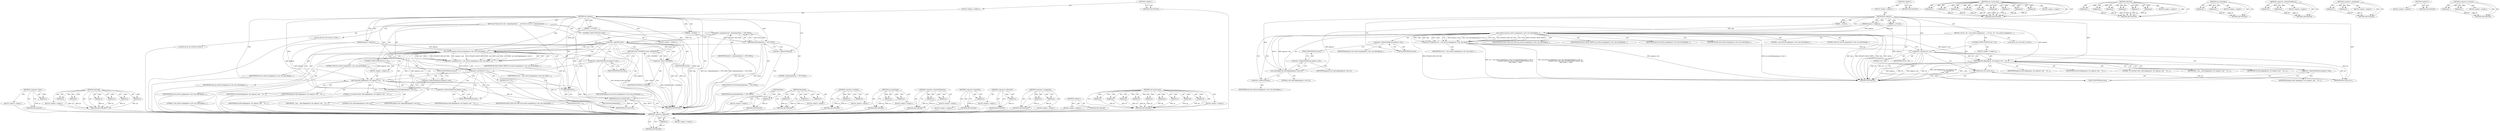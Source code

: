 digraph "usb_control_msg" {
vulnerable_101 [label=<(METHOD,&lt;operator&gt;.addressOf)>];
vulnerable_102 [label=<(PARAM,p1)>];
vulnerable_103 [label=<(BLOCK,&lt;empty&gt;,&lt;empty&gt;)>];
vulnerable_104 [label=<(METHOD_RETURN,ANY)>];
vulnerable_6 [label=<(METHOD,&lt;global&gt;)<SUB>1</SUB>>];
vulnerable_7 [label=<(BLOCK,&lt;empty&gt;,&lt;empty&gt;)<SUB>1</SUB>>];
vulnerable_8 [label=<(METHOD,set_register)<SUB>1</SUB>>];
vulnerable_9 [label=<(PARAM,pegasus_t *pegasus)<SUB>1</SUB>>];
vulnerable_10 [label=<(PARAM,__u16 indx)<SUB>1</SUB>>];
vulnerable_11 [label=<(PARAM,__u8 data)<SUB>1</SUB>>];
vulnerable_12 [label=<(BLOCK,{
 	int ret;
 
 	ret = usb_control_msg(pegasus-...,{
 	int ret;
 
 	ret = usb_control_msg(pegasus-...)<SUB>2</SUB>>];
vulnerable_13 [label="<(LOCAL,int ret: int)<SUB>3</SUB>>"];
vulnerable_14 [label=<(&lt;operator&gt;.assignment,ret = usb_control_msg(pegasus-&gt;usb, usb_sndctrl...)<SUB>5</SUB>>];
vulnerable_15 [label=<(IDENTIFIER,ret,ret = usb_control_msg(pegasus-&gt;usb, usb_sndctrl...)<SUB>5</SUB>>];
vulnerable_16 [label=<(usb_control_msg,usb_control_msg(pegasus-&gt;usb, usb_sndctrlpipe(p...)<SUB>5</SUB>>];
vulnerable_17 [label=<(&lt;operator&gt;.indirectFieldAccess,pegasus-&gt;usb)<SUB>5</SUB>>];
vulnerable_18 [label=<(IDENTIFIER,pegasus,usb_control_msg(pegasus-&gt;usb, usb_sndctrlpipe(p...)<SUB>5</SUB>>];
vulnerable_19 [label=<(FIELD_IDENTIFIER,usb,usb)<SUB>5</SUB>>];
vulnerable_20 [label=<(usb_sndctrlpipe,usb_sndctrlpipe(pegasus-&gt;usb, 0))<SUB>5</SUB>>];
vulnerable_21 [label=<(&lt;operator&gt;.indirectFieldAccess,pegasus-&gt;usb)<SUB>5</SUB>>];
vulnerable_22 [label=<(IDENTIFIER,pegasus,usb_sndctrlpipe(pegasus-&gt;usb, 0))<SUB>5</SUB>>];
vulnerable_23 [label=<(FIELD_IDENTIFIER,usb,usb)<SUB>5</SUB>>];
vulnerable_24 [label=<(LITERAL,0,usb_sndctrlpipe(pegasus-&gt;usb, 0))<SUB>5</SUB>>];
vulnerable_25 [label=<(IDENTIFIER,PEGASUS_REQ_SET_REG,usb_control_msg(pegasus-&gt;usb, usb_sndctrlpipe(p...)<SUB>6</SUB>>];
vulnerable_26 [label=<(IDENTIFIER,PEGASUS_REQT_WRITE,usb_control_msg(pegasus-&gt;usb, usb_sndctrlpipe(p...)<SUB>6</SUB>>];
vulnerable_27 [label=<(IDENTIFIER,data,usb_control_msg(pegasus-&gt;usb, usb_sndctrlpipe(p...)<SUB>6</SUB>>];
vulnerable_28 [label=<(IDENTIFIER,indx,usb_control_msg(pegasus-&gt;usb, usb_sndctrlpipe(p...)<SUB>7</SUB>>];
vulnerable_29 [label=<(&lt;operator&gt;.addressOf,&amp;data)<SUB>7</SUB>>];
vulnerable_30 [label=<(IDENTIFIER,data,usb_control_msg(pegasus-&gt;usb, usb_sndctrlpipe(p...)<SUB>7</SUB>>];
vulnerable_31 [label=<(LITERAL,1,usb_control_msg(pegasus-&gt;usb, usb_sndctrlpipe(p...)<SUB>7</SUB>>];
vulnerable_32 [label=<(LITERAL,1000,usb_control_msg(pegasus-&gt;usb, usb_sndctrlpipe(p...)<SUB>7</SUB>>];
vulnerable_33 [label=<(CONTROL_STRUCTURE,IF,if (ret &lt; 0))<SUB>8</SUB>>];
vulnerable_34 [label=<(&lt;operator&gt;.lessThan,ret &lt; 0)<SUB>8</SUB>>];
vulnerable_35 [label=<(IDENTIFIER,ret,ret &lt; 0)<SUB>8</SUB>>];
vulnerable_36 [label=<(LITERAL,0,ret &lt; 0)<SUB>8</SUB>>];
vulnerable_37 [label=<(BLOCK,&lt;empty&gt;,&lt;empty&gt;)<SUB>9</SUB>>];
vulnerable_38 [label=<(netif_dbg,netif_dbg(pegasus, drv, pegasus-&gt;net,
 			  &quot;%s...)<SUB>9</SUB>>];
vulnerable_39 [label=<(IDENTIFIER,pegasus,netif_dbg(pegasus, drv, pegasus-&gt;net,
 			  &quot;%s...)<SUB>9</SUB>>];
vulnerable_40 [label=<(IDENTIFIER,drv,netif_dbg(pegasus, drv, pegasus-&gt;net,
 			  &quot;%s...)<SUB>9</SUB>>];
vulnerable_41 [label=<(&lt;operator&gt;.indirectFieldAccess,pegasus-&gt;net)<SUB>9</SUB>>];
vulnerable_42 [label=<(IDENTIFIER,pegasus,netif_dbg(pegasus, drv, pegasus-&gt;net,
 			  &quot;%s...)<SUB>9</SUB>>];
vulnerable_43 [label=<(FIELD_IDENTIFIER,net,net)<SUB>9</SUB>>];
vulnerable_44 [label=<(LITERAL,&quot;%s returned %d\n&quot;,netif_dbg(pegasus, drv, pegasus-&gt;net,
 			  &quot;%s...)<SUB>10</SUB>>];
vulnerable_45 [label=<(IDENTIFIER,__func__,netif_dbg(pegasus, drv, pegasus-&gt;net,
 			  &quot;%s...)<SUB>10</SUB>>];
vulnerable_46 [label=<(IDENTIFIER,ret,netif_dbg(pegasus, drv, pegasus-&gt;net,
 			  &quot;%s...)<SUB>10</SUB>>];
vulnerable_47 [label=<(RETURN,return ret;,return ret;)<SUB>11</SUB>>];
vulnerable_48 [label=<(IDENTIFIER,ret,return ret;)<SUB>11</SUB>>];
vulnerable_49 [label=<(METHOD_RETURN,int)<SUB>1</SUB>>];
vulnerable_51 [label=<(METHOD_RETURN,ANY)<SUB>1</SUB>>];
vulnerable_79 [label=<(METHOD,usb_control_msg)>];
vulnerable_80 [label=<(PARAM,p1)>];
vulnerable_81 [label=<(PARAM,p2)>];
vulnerable_82 [label=<(PARAM,p3)>];
vulnerable_83 [label=<(PARAM,p4)>];
vulnerable_84 [label=<(PARAM,p5)>];
vulnerable_85 [label=<(PARAM,p6)>];
vulnerable_86 [label=<(PARAM,p7)>];
vulnerable_87 [label=<(PARAM,p8)>];
vulnerable_88 [label=<(PARAM,p9)>];
vulnerable_89 [label=<(BLOCK,&lt;empty&gt;,&lt;empty&gt;)>];
vulnerable_90 [label=<(METHOD_RETURN,ANY)>];
vulnerable_110 [label=<(METHOD,netif_dbg)>];
vulnerable_111 [label=<(PARAM,p1)>];
vulnerable_112 [label=<(PARAM,p2)>];
vulnerable_113 [label=<(PARAM,p3)>];
vulnerable_114 [label=<(PARAM,p4)>];
vulnerable_115 [label=<(PARAM,p5)>];
vulnerable_116 [label=<(PARAM,p6)>];
vulnerable_117 [label=<(BLOCK,&lt;empty&gt;,&lt;empty&gt;)>];
vulnerable_118 [label=<(METHOD_RETURN,ANY)>];
vulnerable_96 [label=<(METHOD,usb_sndctrlpipe)>];
vulnerable_97 [label=<(PARAM,p1)>];
vulnerable_98 [label=<(PARAM,p2)>];
vulnerable_99 [label=<(BLOCK,&lt;empty&gt;,&lt;empty&gt;)>];
vulnerable_100 [label=<(METHOD_RETURN,ANY)>];
vulnerable_91 [label=<(METHOD,&lt;operator&gt;.indirectFieldAccess)>];
vulnerable_92 [label=<(PARAM,p1)>];
vulnerable_93 [label=<(PARAM,p2)>];
vulnerable_94 [label=<(BLOCK,&lt;empty&gt;,&lt;empty&gt;)>];
vulnerable_95 [label=<(METHOD_RETURN,ANY)>];
vulnerable_74 [label=<(METHOD,&lt;operator&gt;.assignment)>];
vulnerable_75 [label=<(PARAM,p1)>];
vulnerable_76 [label=<(PARAM,p2)>];
vulnerable_77 [label=<(BLOCK,&lt;empty&gt;,&lt;empty&gt;)>];
vulnerable_78 [label=<(METHOD_RETURN,ANY)>];
vulnerable_68 [label=<(METHOD,&lt;global&gt;)<SUB>1</SUB>>];
vulnerable_69 [label=<(BLOCK,&lt;empty&gt;,&lt;empty&gt;)>];
vulnerable_70 [label=<(METHOD_RETURN,ANY)>];
vulnerable_105 [label=<(METHOD,&lt;operator&gt;.lessThan)>];
vulnerable_106 [label=<(PARAM,p1)>];
vulnerable_107 [label=<(PARAM,p2)>];
vulnerable_108 [label=<(BLOCK,&lt;empty&gt;,&lt;empty&gt;)>];
vulnerable_109 [label=<(METHOD_RETURN,ANY)>];
fixed_111 [label=<(METHOD,&lt;operator&gt;.minus)>];
fixed_112 [label=<(PARAM,p1)>];
fixed_113 [label=<(BLOCK,&lt;empty&gt;,&lt;empty&gt;)>];
fixed_114 [label=<(METHOD_RETURN,ANY)>];
fixed_142 [label=<(METHOD,netif_dbg)>];
fixed_143 [label=<(PARAM,p1)>];
fixed_144 [label=<(PARAM,p2)>];
fixed_145 [label=<(PARAM,p3)>];
fixed_146 [label=<(PARAM,p4)>];
fixed_147 [label=<(PARAM,p5)>];
fixed_148 [label=<(PARAM,p6)>];
fixed_149 [label=<(BLOCK,&lt;empty&gt;,&lt;empty&gt;)>];
fixed_150 [label=<(METHOD_RETURN,ANY)>];
fixed_6 [label=<(METHOD,&lt;global&gt;)<SUB>1</SUB>>];
fixed_7 [label=<(BLOCK,&lt;empty&gt;,&lt;empty&gt;)<SUB>1</SUB>>];
fixed_8 [label=<(METHOD,set_register)<SUB>1</SUB>>];
fixed_9 [label=<(PARAM,pegasus_t *pegasus)<SUB>1</SUB>>];
fixed_10 [label=<(PARAM,__u16 indx)<SUB>1</SUB>>];
fixed_11 [label=<(PARAM,__u8 data)<SUB>1</SUB>>];
fixed_12 [label=<(BLOCK,{
	u8 *buf;
 	int ret;
 
	buf = kmemdup(&amp;data, ...,{
	u8 *buf;
 	int ret;
 
	buf = kmemdup(&amp;data, ...)<SUB>2</SUB>>];
fixed_13 [label="<(LOCAL,u8* buf: u8*)<SUB>3</SUB>>"];
fixed_14 [label="<(LOCAL,int ret: int)<SUB>4</SUB>>"];
fixed_15 [label=<(&lt;operator&gt;.assignment,buf = kmemdup(&amp;data, 1, GFP_NOIO))<SUB>6</SUB>>];
fixed_16 [label=<(IDENTIFIER,buf,buf = kmemdup(&amp;data, 1, GFP_NOIO))<SUB>6</SUB>>];
fixed_17 [label=<(kmemdup,kmemdup(&amp;data, 1, GFP_NOIO))<SUB>6</SUB>>];
fixed_18 [label=<(&lt;operator&gt;.addressOf,&amp;data)<SUB>6</SUB>>];
fixed_19 [label=<(IDENTIFIER,data,kmemdup(&amp;data, 1, GFP_NOIO))<SUB>6</SUB>>];
fixed_20 [label=<(LITERAL,1,kmemdup(&amp;data, 1, GFP_NOIO))<SUB>6</SUB>>];
fixed_21 [label=<(IDENTIFIER,GFP_NOIO,kmemdup(&amp;data, 1, GFP_NOIO))<SUB>6</SUB>>];
fixed_22 [label=<(CONTROL_STRUCTURE,IF,if (!buf))<SUB>7</SUB>>];
fixed_23 [label=<(&lt;operator&gt;.logicalNot,!buf)<SUB>7</SUB>>];
fixed_24 [label=<(IDENTIFIER,buf,!buf)<SUB>7</SUB>>];
fixed_25 [label=<(BLOCK,&lt;empty&gt;,&lt;empty&gt;)<SUB>8</SUB>>];
fixed_26 [label=<(RETURN,return -ENOMEM;,return -ENOMEM;)<SUB>8</SUB>>];
fixed_27 [label=<(&lt;operator&gt;.minus,-ENOMEM)<SUB>8</SUB>>];
fixed_28 [label=<(IDENTIFIER,ENOMEM,-ENOMEM)<SUB>8</SUB>>];
fixed_29 [label=<(&lt;operator&gt;.assignment,ret = usb_control_msg(pegasus-&gt;usb, usb_sndctrl...)<SUB>10</SUB>>];
fixed_30 [label=<(IDENTIFIER,ret,ret = usb_control_msg(pegasus-&gt;usb, usb_sndctrl...)<SUB>10</SUB>>];
fixed_31 [label=<(usb_control_msg,usb_control_msg(pegasus-&gt;usb, usb_sndctrlpipe(p...)<SUB>10</SUB>>];
fixed_32 [label=<(&lt;operator&gt;.indirectFieldAccess,pegasus-&gt;usb)<SUB>10</SUB>>];
fixed_33 [label=<(IDENTIFIER,pegasus,usb_control_msg(pegasus-&gt;usb, usb_sndctrlpipe(p...)<SUB>10</SUB>>];
fixed_34 [label=<(FIELD_IDENTIFIER,usb,usb)<SUB>10</SUB>>];
fixed_35 [label=<(usb_sndctrlpipe,usb_sndctrlpipe(pegasus-&gt;usb, 0))<SUB>10</SUB>>];
fixed_36 [label=<(&lt;operator&gt;.indirectFieldAccess,pegasus-&gt;usb)<SUB>10</SUB>>];
fixed_37 [label=<(IDENTIFIER,pegasus,usb_sndctrlpipe(pegasus-&gt;usb, 0))<SUB>10</SUB>>];
fixed_38 [label=<(FIELD_IDENTIFIER,usb,usb)<SUB>10</SUB>>];
fixed_39 [label=<(LITERAL,0,usb_sndctrlpipe(pegasus-&gt;usb, 0))<SUB>10</SUB>>];
fixed_40 [label=<(IDENTIFIER,PEGASUS_REQ_SET_REG,usb_control_msg(pegasus-&gt;usb, usb_sndctrlpipe(p...)<SUB>11</SUB>>];
fixed_41 [label=<(IDENTIFIER,PEGASUS_REQT_WRITE,usb_control_msg(pegasus-&gt;usb, usb_sndctrlpipe(p...)<SUB>11</SUB>>];
fixed_42 [label=<(IDENTIFIER,data,usb_control_msg(pegasus-&gt;usb, usb_sndctrlpipe(p...)<SUB>11</SUB>>];
fixed_43 [label=<(IDENTIFIER,indx,usb_control_msg(pegasus-&gt;usb, usb_sndctrlpipe(p...)<SUB>12</SUB>>];
fixed_44 [label=<(IDENTIFIER,buf,usb_control_msg(pegasus-&gt;usb, usb_sndctrlpipe(p...)<SUB>12</SUB>>];
fixed_45 [label=<(LITERAL,1,usb_control_msg(pegasus-&gt;usb, usb_sndctrlpipe(p...)<SUB>12</SUB>>];
fixed_46 [label=<(LITERAL,1000,usb_control_msg(pegasus-&gt;usb, usb_sndctrlpipe(p...)<SUB>12</SUB>>];
fixed_47 [label=<(CONTROL_STRUCTURE,IF,if (ret &lt; 0))<SUB>13</SUB>>];
fixed_48 [label=<(&lt;operator&gt;.lessThan,ret &lt; 0)<SUB>13</SUB>>];
fixed_49 [label=<(IDENTIFIER,ret,ret &lt; 0)<SUB>13</SUB>>];
fixed_50 [label=<(LITERAL,0,ret &lt; 0)<SUB>13</SUB>>];
fixed_51 [label=<(BLOCK,&lt;empty&gt;,&lt;empty&gt;)<SUB>14</SUB>>];
fixed_52 [label=<(netif_dbg,netif_dbg(pegasus, drv, pegasus-&gt;net,
 			  &quot;%s...)<SUB>14</SUB>>];
fixed_53 [label=<(IDENTIFIER,pegasus,netif_dbg(pegasus, drv, pegasus-&gt;net,
 			  &quot;%s...)<SUB>14</SUB>>];
fixed_54 [label=<(IDENTIFIER,drv,netif_dbg(pegasus, drv, pegasus-&gt;net,
 			  &quot;%s...)<SUB>14</SUB>>];
fixed_55 [label=<(&lt;operator&gt;.indirectFieldAccess,pegasus-&gt;net)<SUB>14</SUB>>];
fixed_56 [label=<(IDENTIFIER,pegasus,netif_dbg(pegasus, drv, pegasus-&gt;net,
 			  &quot;%s...)<SUB>14</SUB>>];
fixed_57 [label=<(FIELD_IDENTIFIER,net,net)<SUB>14</SUB>>];
fixed_58 [label=<(LITERAL,&quot;%s returned %d\n&quot;,netif_dbg(pegasus, drv, pegasus-&gt;net,
 			  &quot;%s...)<SUB>15</SUB>>];
fixed_59 [label=<(IDENTIFIER,__func__,netif_dbg(pegasus, drv, pegasus-&gt;net,
 			  &quot;%s...)<SUB>15</SUB>>];
fixed_60 [label=<(IDENTIFIER,ret,netif_dbg(pegasus, drv, pegasus-&gt;net,
 			  &quot;%s...)<SUB>15</SUB>>];
fixed_61 [label=<(kfree,kfree(buf))<SUB>16</SUB>>];
fixed_62 [label=<(IDENTIFIER,buf,kfree(buf))<SUB>16</SUB>>];
fixed_63 [label=<(RETURN,return ret;,return ret;)<SUB>17</SUB>>];
fixed_64 [label=<(IDENTIFIER,ret,return ret;)<SUB>17</SUB>>];
fixed_65 [label=<(METHOD_RETURN,int)<SUB>1</SUB>>];
fixed_67 [label=<(METHOD_RETURN,ANY)<SUB>1</SUB>>];
fixed_151 [label=<(METHOD,kfree)>];
fixed_152 [label=<(PARAM,p1)>];
fixed_153 [label=<(BLOCK,&lt;empty&gt;,&lt;empty&gt;)>];
fixed_154 [label=<(METHOD_RETURN,ANY)>];
fixed_97 [label=<(METHOD,kmemdup)>];
fixed_98 [label=<(PARAM,p1)>];
fixed_99 [label=<(PARAM,p2)>];
fixed_100 [label=<(PARAM,p3)>];
fixed_101 [label=<(BLOCK,&lt;empty&gt;,&lt;empty&gt;)>];
fixed_102 [label=<(METHOD_RETURN,ANY)>];
fixed_137 [label=<(METHOD,&lt;operator&gt;.lessThan)>];
fixed_138 [label=<(PARAM,p1)>];
fixed_139 [label=<(PARAM,p2)>];
fixed_140 [label=<(BLOCK,&lt;empty&gt;,&lt;empty&gt;)>];
fixed_141 [label=<(METHOD_RETURN,ANY)>];
fixed_132 [label=<(METHOD,usb_sndctrlpipe)>];
fixed_133 [label=<(PARAM,p1)>];
fixed_134 [label=<(PARAM,p2)>];
fixed_135 [label=<(BLOCK,&lt;empty&gt;,&lt;empty&gt;)>];
fixed_136 [label=<(METHOD_RETURN,ANY)>];
fixed_127 [label=<(METHOD,&lt;operator&gt;.indirectFieldAccess)>];
fixed_128 [label=<(PARAM,p1)>];
fixed_129 [label=<(PARAM,p2)>];
fixed_130 [label=<(BLOCK,&lt;empty&gt;,&lt;empty&gt;)>];
fixed_131 [label=<(METHOD_RETURN,ANY)>];
fixed_107 [label=<(METHOD,&lt;operator&gt;.logicalNot)>];
fixed_108 [label=<(PARAM,p1)>];
fixed_109 [label=<(BLOCK,&lt;empty&gt;,&lt;empty&gt;)>];
fixed_110 [label=<(METHOD_RETURN,ANY)>];
fixed_103 [label=<(METHOD,&lt;operator&gt;.addressOf)>];
fixed_104 [label=<(PARAM,p1)>];
fixed_105 [label=<(BLOCK,&lt;empty&gt;,&lt;empty&gt;)>];
fixed_106 [label=<(METHOD_RETURN,ANY)>];
fixed_92 [label=<(METHOD,&lt;operator&gt;.assignment)>];
fixed_93 [label=<(PARAM,p1)>];
fixed_94 [label=<(PARAM,p2)>];
fixed_95 [label=<(BLOCK,&lt;empty&gt;,&lt;empty&gt;)>];
fixed_96 [label=<(METHOD_RETURN,ANY)>];
fixed_86 [label=<(METHOD,&lt;global&gt;)<SUB>1</SUB>>];
fixed_87 [label=<(BLOCK,&lt;empty&gt;,&lt;empty&gt;)>];
fixed_88 [label=<(METHOD_RETURN,ANY)>];
fixed_115 [label=<(METHOD,usb_control_msg)>];
fixed_116 [label=<(PARAM,p1)>];
fixed_117 [label=<(PARAM,p2)>];
fixed_118 [label=<(PARAM,p3)>];
fixed_119 [label=<(PARAM,p4)>];
fixed_120 [label=<(PARAM,p5)>];
fixed_121 [label=<(PARAM,p6)>];
fixed_122 [label=<(PARAM,p7)>];
fixed_123 [label=<(PARAM,p8)>];
fixed_124 [label=<(PARAM,p9)>];
fixed_125 [label=<(BLOCK,&lt;empty&gt;,&lt;empty&gt;)>];
fixed_126 [label=<(METHOD_RETURN,ANY)>];
vulnerable_101 -> vulnerable_102  [key=0, label="AST: "];
vulnerable_101 -> vulnerable_102  [key=1, label="DDG: "];
vulnerable_101 -> vulnerable_103  [key=0, label="AST: "];
vulnerable_101 -> vulnerable_104  [key=0, label="AST: "];
vulnerable_101 -> vulnerable_104  [key=1, label="CFG: "];
vulnerable_102 -> vulnerable_104  [key=0, label="DDG: p1"];
vulnerable_6 -> vulnerable_7  [key=0, label="AST: "];
vulnerable_6 -> vulnerable_51  [key=0, label="AST: "];
vulnerable_6 -> vulnerable_51  [key=1, label="CFG: "];
vulnerable_7 -> vulnerable_8  [key=0, label="AST: "];
vulnerable_8 -> vulnerable_9  [key=0, label="AST: "];
vulnerable_8 -> vulnerable_9  [key=1, label="DDG: "];
vulnerable_8 -> vulnerable_10  [key=0, label="AST: "];
vulnerable_8 -> vulnerable_10  [key=1, label="DDG: "];
vulnerable_8 -> vulnerable_11  [key=0, label="AST: "];
vulnerable_8 -> vulnerable_11  [key=1, label="DDG: "];
vulnerable_8 -> vulnerable_12  [key=0, label="AST: "];
vulnerable_8 -> vulnerable_49  [key=0, label="AST: "];
vulnerable_8 -> vulnerable_19  [key=0, label="CFG: "];
vulnerable_8 -> vulnerable_48  [key=0, label="DDG: "];
vulnerable_8 -> vulnerable_16  [key=0, label="DDG: "];
vulnerable_8 -> vulnerable_34  [key=0, label="DDG: "];
vulnerable_8 -> vulnerable_20  [key=0, label="DDG: "];
vulnerable_8 -> vulnerable_38  [key=0, label="DDG: "];
vulnerable_9 -> vulnerable_49  [key=0, label="DDG: pegasus"];
vulnerable_9 -> vulnerable_16  [key=0, label="DDG: pegasus"];
vulnerable_9 -> vulnerable_20  [key=0, label="DDG: pegasus"];
vulnerable_9 -> vulnerable_38  [key=0, label="DDG: pegasus"];
vulnerable_10 -> vulnerable_16  [key=0, label="DDG: indx"];
vulnerable_11 -> vulnerable_16  [key=0, label="DDG: data"];
vulnerable_12 -> vulnerable_13  [key=0, label="AST: "];
vulnerable_12 -> vulnerable_14  [key=0, label="AST: "];
vulnerable_12 -> vulnerable_33  [key=0, label="AST: "];
vulnerable_12 -> vulnerable_47  [key=0, label="AST: "];
vulnerable_14 -> vulnerable_15  [key=0, label="AST: "];
vulnerable_14 -> vulnerable_16  [key=0, label="AST: "];
vulnerable_14 -> vulnerable_34  [key=0, label="CFG: "];
vulnerable_14 -> vulnerable_34  [key=1, label="DDG: ret"];
vulnerable_14 -> vulnerable_49  [key=0, label="DDG: usb_control_msg(pegasus-&gt;usb, usb_sndctrlpipe(pegasus-&gt;usb, 0),
 			      PEGASUS_REQ_SET_REG, PEGASUS_REQT_WRITE, data,
			      indx, &amp;data, 1, 1000)"];
vulnerable_14 -> vulnerable_49  [key=1, label="DDG: ret = usb_control_msg(pegasus-&gt;usb, usb_sndctrlpipe(pegasus-&gt;usb, 0),
 			      PEGASUS_REQ_SET_REG, PEGASUS_REQT_WRITE, data,
			      indx, &amp;data, 1, 1000)"];
vulnerable_16 -> vulnerable_17  [key=0, label="AST: "];
vulnerable_16 -> vulnerable_20  [key=0, label="AST: "];
vulnerable_16 -> vulnerable_25  [key=0, label="AST: "];
vulnerable_16 -> vulnerable_26  [key=0, label="AST: "];
vulnerable_16 -> vulnerable_27  [key=0, label="AST: "];
vulnerable_16 -> vulnerable_28  [key=0, label="AST: "];
vulnerable_16 -> vulnerable_29  [key=0, label="AST: "];
vulnerable_16 -> vulnerable_31  [key=0, label="AST: "];
vulnerable_16 -> vulnerable_32  [key=0, label="AST: "];
vulnerable_16 -> vulnerable_14  [key=0, label="CFG: "];
vulnerable_16 -> vulnerable_14  [key=1, label="DDG: pegasus-&gt;usb"];
vulnerable_16 -> vulnerable_14  [key=2, label="DDG: usb_sndctrlpipe(pegasus-&gt;usb, 0)"];
vulnerable_16 -> vulnerable_14  [key=3, label="DDG: data"];
vulnerable_16 -> vulnerable_14  [key=4, label="DDG: PEGASUS_REQ_SET_REG"];
vulnerable_16 -> vulnerable_14  [key=5, label="DDG: &amp;data"];
vulnerable_16 -> vulnerable_14  [key=6, label="DDG: PEGASUS_REQT_WRITE"];
vulnerable_16 -> vulnerable_14  [key=7, label="DDG: 1000"];
vulnerable_16 -> vulnerable_14  [key=8, label="DDG: indx"];
vulnerable_16 -> vulnerable_14  [key=9, label="DDG: 1"];
vulnerable_16 -> vulnerable_49  [key=0, label="DDG: pegasus-&gt;usb"];
vulnerable_16 -> vulnerable_49  [key=1, label="DDG: usb_sndctrlpipe(pegasus-&gt;usb, 0)"];
vulnerable_16 -> vulnerable_49  [key=2, label="DDG: PEGASUS_REQT_WRITE"];
vulnerable_16 -> vulnerable_49  [key=3, label="DDG: data"];
vulnerable_16 -> vulnerable_49  [key=4, label="DDG: indx"];
vulnerable_16 -> vulnerable_49  [key=5, label="DDG: &amp;data"];
vulnerable_16 -> vulnerable_49  [key=6, label="DDG: PEGASUS_REQ_SET_REG"];
vulnerable_16 -> vulnerable_38  [key=0, label="DDG: pegasus-&gt;usb"];
vulnerable_17 -> vulnerable_18  [key=0, label="AST: "];
vulnerable_17 -> vulnerable_19  [key=0, label="AST: "];
vulnerable_17 -> vulnerable_23  [key=0, label="CFG: "];
vulnerable_19 -> vulnerable_17  [key=0, label="CFG: "];
vulnerable_20 -> vulnerable_21  [key=0, label="AST: "];
vulnerable_20 -> vulnerable_24  [key=0, label="AST: "];
vulnerable_20 -> vulnerable_29  [key=0, label="CFG: "];
vulnerable_20 -> vulnerable_16  [key=0, label="DDG: pegasus-&gt;usb"];
vulnerable_20 -> vulnerable_16  [key=1, label="DDG: 0"];
vulnerable_21 -> vulnerable_22  [key=0, label="AST: "];
vulnerable_21 -> vulnerable_23  [key=0, label="AST: "];
vulnerable_21 -> vulnerable_20  [key=0, label="CFG: "];
vulnerable_23 -> vulnerable_21  [key=0, label="CFG: "];
vulnerable_29 -> vulnerable_30  [key=0, label="AST: "];
vulnerable_29 -> vulnerable_16  [key=0, label="CFG: "];
vulnerable_33 -> vulnerable_34  [key=0, label="AST: "];
vulnerable_33 -> vulnerable_37  [key=0, label="AST: "];
vulnerable_34 -> vulnerable_35  [key=0, label="AST: "];
vulnerable_34 -> vulnerable_36  [key=0, label="AST: "];
vulnerable_34 -> vulnerable_43  [key=0, label="CFG: "];
vulnerable_34 -> vulnerable_43  [key=1, label="CDG: "];
vulnerable_34 -> vulnerable_47  [key=0, label="CFG: "];
vulnerable_34 -> vulnerable_49  [key=0, label="DDG: ret"];
vulnerable_34 -> vulnerable_49  [key=1, label="DDG: ret &lt; 0"];
vulnerable_34 -> vulnerable_48  [key=0, label="DDG: ret"];
vulnerable_34 -> vulnerable_38  [key=0, label="DDG: ret"];
vulnerable_34 -> vulnerable_38  [key=1, label="CDG: "];
vulnerable_34 -> vulnerable_41  [key=0, label="CDG: "];
vulnerable_37 -> vulnerable_38  [key=0, label="AST: "];
vulnerable_38 -> vulnerable_39  [key=0, label="AST: "];
vulnerable_38 -> vulnerable_40  [key=0, label="AST: "];
vulnerable_38 -> vulnerable_41  [key=0, label="AST: "];
vulnerable_38 -> vulnerable_44  [key=0, label="AST: "];
vulnerable_38 -> vulnerable_45  [key=0, label="AST: "];
vulnerable_38 -> vulnerable_46  [key=0, label="AST: "];
vulnerable_38 -> vulnerable_47  [key=0, label="CFG: "];
vulnerable_38 -> vulnerable_49  [key=0, label="DDG: pegasus"];
vulnerable_38 -> vulnerable_49  [key=1, label="DDG: drv"];
vulnerable_38 -> vulnerable_49  [key=2, label="DDG: pegasus-&gt;net"];
vulnerable_38 -> vulnerable_49  [key=3, label="DDG: ret"];
vulnerable_38 -> vulnerable_49  [key=4, label="DDG: netif_dbg(pegasus, drv, pegasus-&gt;net,
 			  &quot;%s returned %d\n&quot;, __func__, ret)"];
vulnerable_38 -> vulnerable_49  [key=5, label="DDG: __func__"];
vulnerable_38 -> vulnerable_48  [key=0, label="DDG: ret"];
vulnerable_41 -> vulnerable_42  [key=0, label="AST: "];
vulnerable_41 -> vulnerable_43  [key=0, label="AST: "];
vulnerable_41 -> vulnerable_38  [key=0, label="CFG: "];
vulnerable_43 -> vulnerable_41  [key=0, label="CFG: "];
vulnerable_47 -> vulnerable_48  [key=0, label="AST: "];
vulnerable_47 -> vulnerable_49  [key=0, label="CFG: "];
vulnerable_47 -> vulnerable_49  [key=1, label="DDG: &lt;RET&gt;"];
vulnerable_48 -> vulnerable_47  [key=0, label="DDG: ret"];
vulnerable_79 -> vulnerable_80  [key=0, label="AST: "];
vulnerable_79 -> vulnerable_80  [key=1, label="DDG: "];
vulnerable_79 -> vulnerable_89  [key=0, label="AST: "];
vulnerable_79 -> vulnerable_81  [key=0, label="AST: "];
vulnerable_79 -> vulnerable_81  [key=1, label="DDG: "];
vulnerable_79 -> vulnerable_90  [key=0, label="AST: "];
vulnerable_79 -> vulnerable_90  [key=1, label="CFG: "];
vulnerable_79 -> vulnerable_82  [key=0, label="AST: "];
vulnerable_79 -> vulnerable_82  [key=1, label="DDG: "];
vulnerable_79 -> vulnerable_83  [key=0, label="AST: "];
vulnerable_79 -> vulnerable_83  [key=1, label="DDG: "];
vulnerable_79 -> vulnerable_84  [key=0, label="AST: "];
vulnerable_79 -> vulnerable_84  [key=1, label="DDG: "];
vulnerable_79 -> vulnerable_85  [key=0, label="AST: "];
vulnerable_79 -> vulnerable_85  [key=1, label="DDG: "];
vulnerable_79 -> vulnerable_86  [key=0, label="AST: "];
vulnerable_79 -> vulnerable_86  [key=1, label="DDG: "];
vulnerable_79 -> vulnerable_87  [key=0, label="AST: "];
vulnerable_79 -> vulnerable_87  [key=1, label="DDG: "];
vulnerable_79 -> vulnerable_88  [key=0, label="AST: "];
vulnerable_79 -> vulnerable_88  [key=1, label="DDG: "];
vulnerable_80 -> vulnerable_90  [key=0, label="DDG: p1"];
vulnerable_81 -> vulnerable_90  [key=0, label="DDG: p2"];
vulnerable_82 -> vulnerable_90  [key=0, label="DDG: p3"];
vulnerable_83 -> vulnerable_90  [key=0, label="DDG: p4"];
vulnerable_84 -> vulnerable_90  [key=0, label="DDG: p5"];
vulnerable_85 -> vulnerable_90  [key=0, label="DDG: p6"];
vulnerable_86 -> vulnerable_90  [key=0, label="DDG: p7"];
vulnerable_87 -> vulnerable_90  [key=0, label="DDG: p8"];
vulnerable_88 -> vulnerable_90  [key=0, label="DDG: p9"];
vulnerable_110 -> vulnerable_111  [key=0, label="AST: "];
vulnerable_110 -> vulnerable_111  [key=1, label="DDG: "];
vulnerable_110 -> vulnerable_117  [key=0, label="AST: "];
vulnerable_110 -> vulnerable_112  [key=0, label="AST: "];
vulnerable_110 -> vulnerable_112  [key=1, label="DDG: "];
vulnerable_110 -> vulnerable_118  [key=0, label="AST: "];
vulnerable_110 -> vulnerable_118  [key=1, label="CFG: "];
vulnerable_110 -> vulnerable_113  [key=0, label="AST: "];
vulnerable_110 -> vulnerable_113  [key=1, label="DDG: "];
vulnerable_110 -> vulnerable_114  [key=0, label="AST: "];
vulnerable_110 -> vulnerable_114  [key=1, label="DDG: "];
vulnerable_110 -> vulnerable_115  [key=0, label="AST: "];
vulnerable_110 -> vulnerable_115  [key=1, label="DDG: "];
vulnerable_110 -> vulnerable_116  [key=0, label="AST: "];
vulnerable_110 -> vulnerable_116  [key=1, label="DDG: "];
vulnerable_111 -> vulnerable_118  [key=0, label="DDG: p1"];
vulnerable_112 -> vulnerable_118  [key=0, label="DDG: p2"];
vulnerable_113 -> vulnerable_118  [key=0, label="DDG: p3"];
vulnerable_114 -> vulnerable_118  [key=0, label="DDG: p4"];
vulnerable_115 -> vulnerable_118  [key=0, label="DDG: p5"];
vulnerable_116 -> vulnerable_118  [key=0, label="DDG: p6"];
vulnerable_96 -> vulnerable_97  [key=0, label="AST: "];
vulnerable_96 -> vulnerable_97  [key=1, label="DDG: "];
vulnerable_96 -> vulnerable_99  [key=0, label="AST: "];
vulnerable_96 -> vulnerable_98  [key=0, label="AST: "];
vulnerable_96 -> vulnerable_98  [key=1, label="DDG: "];
vulnerable_96 -> vulnerable_100  [key=0, label="AST: "];
vulnerable_96 -> vulnerable_100  [key=1, label="CFG: "];
vulnerable_97 -> vulnerable_100  [key=0, label="DDG: p1"];
vulnerable_98 -> vulnerable_100  [key=0, label="DDG: p2"];
vulnerable_91 -> vulnerable_92  [key=0, label="AST: "];
vulnerable_91 -> vulnerable_92  [key=1, label="DDG: "];
vulnerable_91 -> vulnerable_94  [key=0, label="AST: "];
vulnerable_91 -> vulnerable_93  [key=0, label="AST: "];
vulnerable_91 -> vulnerable_93  [key=1, label="DDG: "];
vulnerable_91 -> vulnerable_95  [key=0, label="AST: "];
vulnerable_91 -> vulnerable_95  [key=1, label="CFG: "];
vulnerable_92 -> vulnerable_95  [key=0, label="DDG: p1"];
vulnerable_93 -> vulnerable_95  [key=0, label="DDG: p2"];
vulnerable_74 -> vulnerable_75  [key=0, label="AST: "];
vulnerable_74 -> vulnerable_75  [key=1, label="DDG: "];
vulnerable_74 -> vulnerable_77  [key=0, label="AST: "];
vulnerable_74 -> vulnerable_76  [key=0, label="AST: "];
vulnerable_74 -> vulnerable_76  [key=1, label="DDG: "];
vulnerable_74 -> vulnerable_78  [key=0, label="AST: "];
vulnerable_74 -> vulnerable_78  [key=1, label="CFG: "];
vulnerable_75 -> vulnerable_78  [key=0, label="DDG: p1"];
vulnerable_76 -> vulnerable_78  [key=0, label="DDG: p2"];
vulnerable_68 -> vulnerable_69  [key=0, label="AST: "];
vulnerable_68 -> vulnerable_70  [key=0, label="AST: "];
vulnerable_68 -> vulnerable_70  [key=1, label="CFG: "];
vulnerable_105 -> vulnerable_106  [key=0, label="AST: "];
vulnerable_105 -> vulnerable_106  [key=1, label="DDG: "];
vulnerable_105 -> vulnerable_108  [key=0, label="AST: "];
vulnerable_105 -> vulnerable_107  [key=0, label="AST: "];
vulnerable_105 -> vulnerable_107  [key=1, label="DDG: "];
vulnerable_105 -> vulnerable_109  [key=0, label="AST: "];
vulnerable_105 -> vulnerable_109  [key=1, label="CFG: "];
vulnerable_106 -> vulnerable_109  [key=0, label="DDG: p1"];
vulnerable_107 -> vulnerable_109  [key=0, label="DDG: p2"];
fixed_111 -> fixed_112  [key=0, label="AST: "];
fixed_111 -> fixed_112  [key=1, label="DDG: "];
fixed_111 -> fixed_113  [key=0, label="AST: "];
fixed_111 -> fixed_114  [key=0, label="AST: "];
fixed_111 -> fixed_114  [key=1, label="CFG: "];
fixed_112 -> fixed_114  [key=0, label="DDG: p1"];
fixed_113 -> vulnerable_101  [key=0];
fixed_114 -> vulnerable_101  [key=0];
fixed_142 -> fixed_143  [key=0, label="AST: "];
fixed_142 -> fixed_143  [key=1, label="DDG: "];
fixed_142 -> fixed_149  [key=0, label="AST: "];
fixed_142 -> fixed_144  [key=0, label="AST: "];
fixed_142 -> fixed_144  [key=1, label="DDG: "];
fixed_142 -> fixed_150  [key=0, label="AST: "];
fixed_142 -> fixed_150  [key=1, label="CFG: "];
fixed_142 -> fixed_145  [key=0, label="AST: "];
fixed_142 -> fixed_145  [key=1, label="DDG: "];
fixed_142 -> fixed_146  [key=0, label="AST: "];
fixed_142 -> fixed_146  [key=1, label="DDG: "];
fixed_142 -> fixed_147  [key=0, label="AST: "];
fixed_142 -> fixed_147  [key=1, label="DDG: "];
fixed_142 -> fixed_148  [key=0, label="AST: "];
fixed_142 -> fixed_148  [key=1, label="DDG: "];
fixed_143 -> fixed_150  [key=0, label="DDG: p1"];
fixed_144 -> fixed_150  [key=0, label="DDG: p2"];
fixed_145 -> fixed_150  [key=0, label="DDG: p3"];
fixed_146 -> fixed_150  [key=0, label="DDG: p4"];
fixed_147 -> fixed_150  [key=0, label="DDG: p5"];
fixed_148 -> fixed_150  [key=0, label="DDG: p6"];
fixed_149 -> vulnerable_101  [key=0];
fixed_150 -> vulnerable_101  [key=0];
fixed_6 -> fixed_7  [key=0, label="AST: "];
fixed_6 -> fixed_67  [key=0, label="AST: "];
fixed_6 -> fixed_67  [key=1, label="CFG: "];
fixed_7 -> fixed_8  [key=0, label="AST: "];
fixed_8 -> fixed_9  [key=0, label="AST: "];
fixed_8 -> fixed_9  [key=1, label="DDG: "];
fixed_8 -> fixed_10  [key=0, label="AST: "];
fixed_8 -> fixed_10  [key=1, label="DDG: "];
fixed_8 -> fixed_11  [key=0, label="AST: "];
fixed_8 -> fixed_11  [key=1, label="DDG: "];
fixed_8 -> fixed_12  [key=0, label="AST: "];
fixed_8 -> fixed_65  [key=0, label="AST: "];
fixed_8 -> fixed_18  [key=0, label="CFG: "];
fixed_8 -> fixed_61  [key=0, label="DDG: "];
fixed_8 -> fixed_64  [key=0, label="DDG: "];
fixed_8 -> fixed_17  [key=0, label="DDG: "];
fixed_8 -> fixed_23  [key=0, label="DDG: "];
fixed_8 -> fixed_31  [key=0, label="DDG: "];
fixed_8 -> fixed_48  [key=0, label="DDG: "];
fixed_8 -> fixed_35  [key=0, label="DDG: "];
fixed_8 -> fixed_52  [key=0, label="DDG: "];
fixed_8 -> fixed_27  [key=0, label="DDG: "];
fixed_9 -> fixed_65  [key=0, label="DDG: pegasus"];
fixed_9 -> fixed_31  [key=0, label="DDG: pegasus"];
fixed_9 -> fixed_35  [key=0, label="DDG: pegasus"];
fixed_9 -> fixed_52  [key=0, label="DDG: pegasus"];
fixed_10 -> fixed_65  [key=0, label="DDG: indx"];
fixed_10 -> fixed_31  [key=0, label="DDG: indx"];
fixed_11 -> fixed_65  [key=0, label="DDG: data"];
fixed_11 -> fixed_17  [key=0, label="DDG: data"];
fixed_11 -> fixed_31  [key=0, label="DDG: data"];
fixed_12 -> fixed_13  [key=0, label="AST: "];
fixed_12 -> fixed_14  [key=0, label="AST: "];
fixed_12 -> fixed_15  [key=0, label="AST: "];
fixed_12 -> fixed_22  [key=0, label="AST: "];
fixed_12 -> fixed_29  [key=0, label="AST: "];
fixed_12 -> fixed_47  [key=0, label="AST: "];
fixed_12 -> fixed_61  [key=0, label="AST: "];
fixed_12 -> fixed_63  [key=0, label="AST: "];
fixed_13 -> vulnerable_101  [key=0];
fixed_14 -> vulnerable_101  [key=0];
fixed_15 -> fixed_16  [key=0, label="AST: "];
fixed_15 -> fixed_17  [key=0, label="AST: "];
fixed_15 -> fixed_23  [key=0, label="CFG: "];
fixed_15 -> fixed_23  [key=1, label="DDG: buf"];
fixed_15 -> fixed_65  [key=0, label="DDG: kmemdup(&amp;data, 1, GFP_NOIO)"];
fixed_15 -> fixed_65  [key=1, label="DDG: buf = kmemdup(&amp;data, 1, GFP_NOIO)"];
fixed_16 -> vulnerable_101  [key=0];
fixed_17 -> fixed_18  [key=0, label="AST: "];
fixed_17 -> fixed_20  [key=0, label="AST: "];
fixed_17 -> fixed_21  [key=0, label="AST: "];
fixed_17 -> fixed_15  [key=0, label="CFG: "];
fixed_17 -> fixed_15  [key=1, label="DDG: &amp;data"];
fixed_17 -> fixed_15  [key=2, label="DDG: 1"];
fixed_17 -> fixed_15  [key=3, label="DDG: GFP_NOIO"];
fixed_17 -> fixed_65  [key=0, label="DDG: &amp;data"];
fixed_17 -> fixed_65  [key=1, label="DDG: GFP_NOIO"];
fixed_17 -> fixed_31  [key=0, label="DDG: &amp;data"];
fixed_18 -> fixed_19  [key=0, label="AST: "];
fixed_18 -> fixed_17  [key=0, label="CFG: "];
fixed_19 -> vulnerable_101  [key=0];
fixed_20 -> vulnerable_101  [key=0];
fixed_21 -> vulnerable_101  [key=0];
fixed_22 -> fixed_23  [key=0, label="AST: "];
fixed_22 -> fixed_25  [key=0, label="AST: "];
fixed_23 -> fixed_24  [key=0, label="AST: "];
fixed_23 -> fixed_27  [key=0, label="CFG: "];
fixed_23 -> fixed_27  [key=1, label="CDG: "];
fixed_23 -> fixed_34  [key=0, label="CFG: "];
fixed_23 -> fixed_34  [key=1, label="CDG: "];
fixed_23 -> fixed_65  [key=0, label="DDG: buf"];
fixed_23 -> fixed_65  [key=1, label="DDG: !buf"];
fixed_23 -> fixed_31  [key=0, label="DDG: buf"];
fixed_23 -> fixed_31  [key=1, label="CDG: "];
fixed_23 -> fixed_48  [key=0, label="CDG: "];
fixed_23 -> fixed_32  [key=0, label="CDG: "];
fixed_23 -> fixed_61  [key=0, label="CDG: "];
fixed_23 -> fixed_26  [key=0, label="CDG: "];
fixed_23 -> fixed_36  [key=0, label="CDG: "];
fixed_23 -> fixed_38  [key=0, label="CDG: "];
fixed_23 -> fixed_63  [key=0, label="CDG: "];
fixed_23 -> fixed_29  [key=0, label="CDG: "];
fixed_23 -> fixed_35  [key=0, label="CDG: "];
fixed_24 -> vulnerable_101  [key=0];
fixed_25 -> fixed_26  [key=0, label="AST: "];
fixed_26 -> fixed_27  [key=0, label="AST: "];
fixed_26 -> fixed_65  [key=0, label="CFG: "];
fixed_26 -> fixed_65  [key=1, label="DDG: &lt;RET&gt;"];
fixed_27 -> fixed_28  [key=0, label="AST: "];
fixed_27 -> fixed_26  [key=0, label="CFG: "];
fixed_27 -> fixed_26  [key=1, label="DDG: -ENOMEM"];
fixed_27 -> fixed_65  [key=0, label="DDG: ENOMEM"];
fixed_27 -> fixed_65  [key=1, label="DDG: -ENOMEM"];
fixed_28 -> vulnerable_101  [key=0];
fixed_29 -> fixed_30  [key=0, label="AST: "];
fixed_29 -> fixed_31  [key=0, label="AST: "];
fixed_29 -> fixed_48  [key=0, label="CFG: "];
fixed_29 -> fixed_48  [key=1, label="DDG: ret"];
fixed_30 -> vulnerable_101  [key=0];
fixed_31 -> fixed_32  [key=0, label="AST: "];
fixed_31 -> fixed_35  [key=0, label="AST: "];
fixed_31 -> fixed_40  [key=0, label="AST: "];
fixed_31 -> fixed_41  [key=0, label="AST: "];
fixed_31 -> fixed_42  [key=0, label="AST: "];
fixed_31 -> fixed_43  [key=0, label="AST: "];
fixed_31 -> fixed_44  [key=0, label="AST: "];
fixed_31 -> fixed_45  [key=0, label="AST: "];
fixed_31 -> fixed_46  [key=0, label="AST: "];
fixed_31 -> fixed_29  [key=0, label="CFG: "];
fixed_31 -> fixed_29  [key=1, label="DDG: buf"];
fixed_31 -> fixed_29  [key=2, label="DDG: 1"];
fixed_31 -> fixed_29  [key=3, label="DDG: PEGASUS_REQ_SET_REG"];
fixed_31 -> fixed_29  [key=4, label="DDG: pegasus-&gt;usb"];
fixed_31 -> fixed_29  [key=5, label="DDG: PEGASUS_REQT_WRITE"];
fixed_31 -> fixed_29  [key=6, label="DDG: data"];
fixed_31 -> fixed_29  [key=7, label="DDG: indx"];
fixed_31 -> fixed_29  [key=8, label="DDG: 1000"];
fixed_31 -> fixed_29  [key=9, label="DDG: usb_sndctrlpipe(pegasus-&gt;usb, 0)"];
fixed_31 -> fixed_65  [key=0, label="DDG: PEGASUS_REQ_SET_REG"];
fixed_31 -> fixed_61  [key=0, label="DDG: buf"];
fixed_31 -> fixed_52  [key=0, label="DDG: pegasus-&gt;usb"];
fixed_32 -> fixed_33  [key=0, label="AST: "];
fixed_32 -> fixed_34  [key=0, label="AST: "];
fixed_32 -> fixed_38  [key=0, label="CFG: "];
fixed_33 -> vulnerable_101  [key=0];
fixed_34 -> fixed_32  [key=0, label="CFG: "];
fixed_35 -> fixed_36  [key=0, label="AST: "];
fixed_35 -> fixed_39  [key=0, label="AST: "];
fixed_35 -> fixed_31  [key=0, label="CFG: "];
fixed_35 -> fixed_31  [key=1, label="DDG: pegasus-&gt;usb"];
fixed_35 -> fixed_31  [key=2, label="DDG: 0"];
fixed_36 -> fixed_37  [key=0, label="AST: "];
fixed_36 -> fixed_38  [key=0, label="AST: "];
fixed_36 -> fixed_35  [key=0, label="CFG: "];
fixed_37 -> vulnerable_101  [key=0];
fixed_38 -> fixed_36  [key=0, label="CFG: "];
fixed_39 -> vulnerable_101  [key=0];
fixed_40 -> vulnerable_101  [key=0];
fixed_41 -> vulnerable_101  [key=0];
fixed_42 -> vulnerable_101  [key=0];
fixed_43 -> vulnerable_101  [key=0];
fixed_44 -> vulnerable_101  [key=0];
fixed_45 -> vulnerable_101  [key=0];
fixed_46 -> vulnerable_101  [key=0];
fixed_47 -> fixed_48  [key=0, label="AST: "];
fixed_47 -> fixed_51  [key=0, label="AST: "];
fixed_48 -> fixed_49  [key=0, label="AST: "];
fixed_48 -> fixed_50  [key=0, label="AST: "];
fixed_48 -> fixed_57  [key=0, label="CFG: "];
fixed_48 -> fixed_57  [key=1, label="CDG: "];
fixed_48 -> fixed_61  [key=0, label="CFG: "];
fixed_48 -> fixed_64  [key=0, label="DDG: ret"];
fixed_48 -> fixed_52  [key=0, label="DDG: ret"];
fixed_48 -> fixed_52  [key=1, label="CDG: "];
fixed_48 -> fixed_55  [key=0, label="CDG: "];
fixed_49 -> vulnerable_101  [key=0];
fixed_50 -> vulnerable_101  [key=0];
fixed_51 -> fixed_52  [key=0, label="AST: "];
fixed_52 -> fixed_53  [key=0, label="AST: "];
fixed_52 -> fixed_54  [key=0, label="AST: "];
fixed_52 -> fixed_55  [key=0, label="AST: "];
fixed_52 -> fixed_58  [key=0, label="AST: "];
fixed_52 -> fixed_59  [key=0, label="AST: "];
fixed_52 -> fixed_60  [key=0, label="AST: "];
fixed_52 -> fixed_61  [key=0, label="CFG: "];
fixed_52 -> fixed_65  [key=0, label="DDG: __func__"];
fixed_52 -> fixed_64  [key=0, label="DDG: ret"];
fixed_53 -> vulnerable_101  [key=0];
fixed_54 -> vulnerable_101  [key=0];
fixed_55 -> fixed_56  [key=0, label="AST: "];
fixed_55 -> fixed_57  [key=0, label="AST: "];
fixed_55 -> fixed_52  [key=0, label="CFG: "];
fixed_56 -> vulnerable_101  [key=0];
fixed_57 -> fixed_55  [key=0, label="CFG: "];
fixed_58 -> vulnerable_101  [key=0];
fixed_59 -> vulnerable_101  [key=0];
fixed_60 -> vulnerable_101  [key=0];
fixed_61 -> fixed_62  [key=0, label="AST: "];
fixed_61 -> fixed_63  [key=0, label="CFG: "];
fixed_62 -> vulnerable_101  [key=0];
fixed_63 -> fixed_64  [key=0, label="AST: "];
fixed_63 -> fixed_65  [key=0, label="CFG: "];
fixed_63 -> fixed_65  [key=1, label="DDG: &lt;RET&gt;"];
fixed_64 -> fixed_63  [key=0, label="DDG: ret"];
fixed_65 -> vulnerable_101  [key=0];
fixed_67 -> vulnerable_101  [key=0];
fixed_151 -> fixed_152  [key=0, label="AST: "];
fixed_151 -> fixed_152  [key=1, label="DDG: "];
fixed_151 -> fixed_153  [key=0, label="AST: "];
fixed_151 -> fixed_154  [key=0, label="AST: "];
fixed_151 -> fixed_154  [key=1, label="CFG: "];
fixed_152 -> fixed_154  [key=0, label="DDG: p1"];
fixed_153 -> vulnerable_101  [key=0];
fixed_154 -> vulnerable_101  [key=0];
fixed_97 -> fixed_98  [key=0, label="AST: "];
fixed_97 -> fixed_98  [key=1, label="DDG: "];
fixed_97 -> fixed_101  [key=0, label="AST: "];
fixed_97 -> fixed_99  [key=0, label="AST: "];
fixed_97 -> fixed_99  [key=1, label="DDG: "];
fixed_97 -> fixed_102  [key=0, label="AST: "];
fixed_97 -> fixed_102  [key=1, label="CFG: "];
fixed_97 -> fixed_100  [key=0, label="AST: "];
fixed_97 -> fixed_100  [key=1, label="DDG: "];
fixed_98 -> fixed_102  [key=0, label="DDG: p1"];
fixed_99 -> fixed_102  [key=0, label="DDG: p2"];
fixed_100 -> fixed_102  [key=0, label="DDG: p3"];
fixed_101 -> vulnerable_101  [key=0];
fixed_102 -> vulnerable_101  [key=0];
fixed_137 -> fixed_138  [key=0, label="AST: "];
fixed_137 -> fixed_138  [key=1, label="DDG: "];
fixed_137 -> fixed_140  [key=0, label="AST: "];
fixed_137 -> fixed_139  [key=0, label="AST: "];
fixed_137 -> fixed_139  [key=1, label="DDG: "];
fixed_137 -> fixed_141  [key=0, label="AST: "];
fixed_137 -> fixed_141  [key=1, label="CFG: "];
fixed_138 -> fixed_141  [key=0, label="DDG: p1"];
fixed_139 -> fixed_141  [key=0, label="DDG: p2"];
fixed_140 -> vulnerable_101  [key=0];
fixed_141 -> vulnerable_101  [key=0];
fixed_132 -> fixed_133  [key=0, label="AST: "];
fixed_132 -> fixed_133  [key=1, label="DDG: "];
fixed_132 -> fixed_135  [key=0, label="AST: "];
fixed_132 -> fixed_134  [key=0, label="AST: "];
fixed_132 -> fixed_134  [key=1, label="DDG: "];
fixed_132 -> fixed_136  [key=0, label="AST: "];
fixed_132 -> fixed_136  [key=1, label="CFG: "];
fixed_133 -> fixed_136  [key=0, label="DDG: p1"];
fixed_134 -> fixed_136  [key=0, label="DDG: p2"];
fixed_135 -> vulnerable_101  [key=0];
fixed_136 -> vulnerable_101  [key=0];
fixed_127 -> fixed_128  [key=0, label="AST: "];
fixed_127 -> fixed_128  [key=1, label="DDG: "];
fixed_127 -> fixed_130  [key=0, label="AST: "];
fixed_127 -> fixed_129  [key=0, label="AST: "];
fixed_127 -> fixed_129  [key=1, label="DDG: "];
fixed_127 -> fixed_131  [key=0, label="AST: "];
fixed_127 -> fixed_131  [key=1, label="CFG: "];
fixed_128 -> fixed_131  [key=0, label="DDG: p1"];
fixed_129 -> fixed_131  [key=0, label="DDG: p2"];
fixed_130 -> vulnerable_101  [key=0];
fixed_131 -> vulnerable_101  [key=0];
fixed_107 -> fixed_108  [key=0, label="AST: "];
fixed_107 -> fixed_108  [key=1, label="DDG: "];
fixed_107 -> fixed_109  [key=0, label="AST: "];
fixed_107 -> fixed_110  [key=0, label="AST: "];
fixed_107 -> fixed_110  [key=1, label="CFG: "];
fixed_108 -> fixed_110  [key=0, label="DDG: p1"];
fixed_109 -> vulnerable_101  [key=0];
fixed_110 -> vulnerable_101  [key=0];
fixed_103 -> fixed_104  [key=0, label="AST: "];
fixed_103 -> fixed_104  [key=1, label="DDG: "];
fixed_103 -> fixed_105  [key=0, label="AST: "];
fixed_103 -> fixed_106  [key=0, label="AST: "];
fixed_103 -> fixed_106  [key=1, label="CFG: "];
fixed_104 -> fixed_106  [key=0, label="DDG: p1"];
fixed_105 -> vulnerable_101  [key=0];
fixed_106 -> vulnerable_101  [key=0];
fixed_92 -> fixed_93  [key=0, label="AST: "];
fixed_92 -> fixed_93  [key=1, label="DDG: "];
fixed_92 -> fixed_95  [key=0, label="AST: "];
fixed_92 -> fixed_94  [key=0, label="AST: "];
fixed_92 -> fixed_94  [key=1, label="DDG: "];
fixed_92 -> fixed_96  [key=0, label="AST: "];
fixed_92 -> fixed_96  [key=1, label="CFG: "];
fixed_93 -> fixed_96  [key=0, label="DDG: p1"];
fixed_94 -> fixed_96  [key=0, label="DDG: p2"];
fixed_95 -> vulnerable_101  [key=0];
fixed_96 -> vulnerable_101  [key=0];
fixed_86 -> fixed_87  [key=0, label="AST: "];
fixed_86 -> fixed_88  [key=0, label="AST: "];
fixed_86 -> fixed_88  [key=1, label="CFG: "];
fixed_87 -> vulnerable_101  [key=0];
fixed_88 -> vulnerable_101  [key=0];
fixed_115 -> fixed_116  [key=0, label="AST: "];
fixed_115 -> fixed_116  [key=1, label="DDG: "];
fixed_115 -> fixed_125  [key=0, label="AST: "];
fixed_115 -> fixed_117  [key=0, label="AST: "];
fixed_115 -> fixed_117  [key=1, label="DDG: "];
fixed_115 -> fixed_126  [key=0, label="AST: "];
fixed_115 -> fixed_126  [key=1, label="CFG: "];
fixed_115 -> fixed_118  [key=0, label="AST: "];
fixed_115 -> fixed_118  [key=1, label="DDG: "];
fixed_115 -> fixed_119  [key=0, label="AST: "];
fixed_115 -> fixed_119  [key=1, label="DDG: "];
fixed_115 -> fixed_120  [key=0, label="AST: "];
fixed_115 -> fixed_120  [key=1, label="DDG: "];
fixed_115 -> fixed_121  [key=0, label="AST: "];
fixed_115 -> fixed_121  [key=1, label="DDG: "];
fixed_115 -> fixed_122  [key=0, label="AST: "];
fixed_115 -> fixed_122  [key=1, label="DDG: "];
fixed_115 -> fixed_123  [key=0, label="AST: "];
fixed_115 -> fixed_123  [key=1, label="DDG: "];
fixed_115 -> fixed_124  [key=0, label="AST: "];
fixed_115 -> fixed_124  [key=1, label="DDG: "];
fixed_116 -> fixed_126  [key=0, label="DDG: p1"];
fixed_117 -> fixed_126  [key=0, label="DDG: p2"];
fixed_118 -> fixed_126  [key=0, label="DDG: p3"];
fixed_119 -> fixed_126  [key=0, label="DDG: p4"];
fixed_120 -> fixed_126  [key=0, label="DDG: p5"];
fixed_121 -> fixed_126  [key=0, label="DDG: p6"];
fixed_122 -> fixed_126  [key=0, label="DDG: p7"];
fixed_123 -> fixed_126  [key=0, label="DDG: p8"];
fixed_124 -> fixed_126  [key=0, label="DDG: p9"];
fixed_125 -> vulnerable_101  [key=0];
fixed_126 -> vulnerable_101  [key=0];
}
